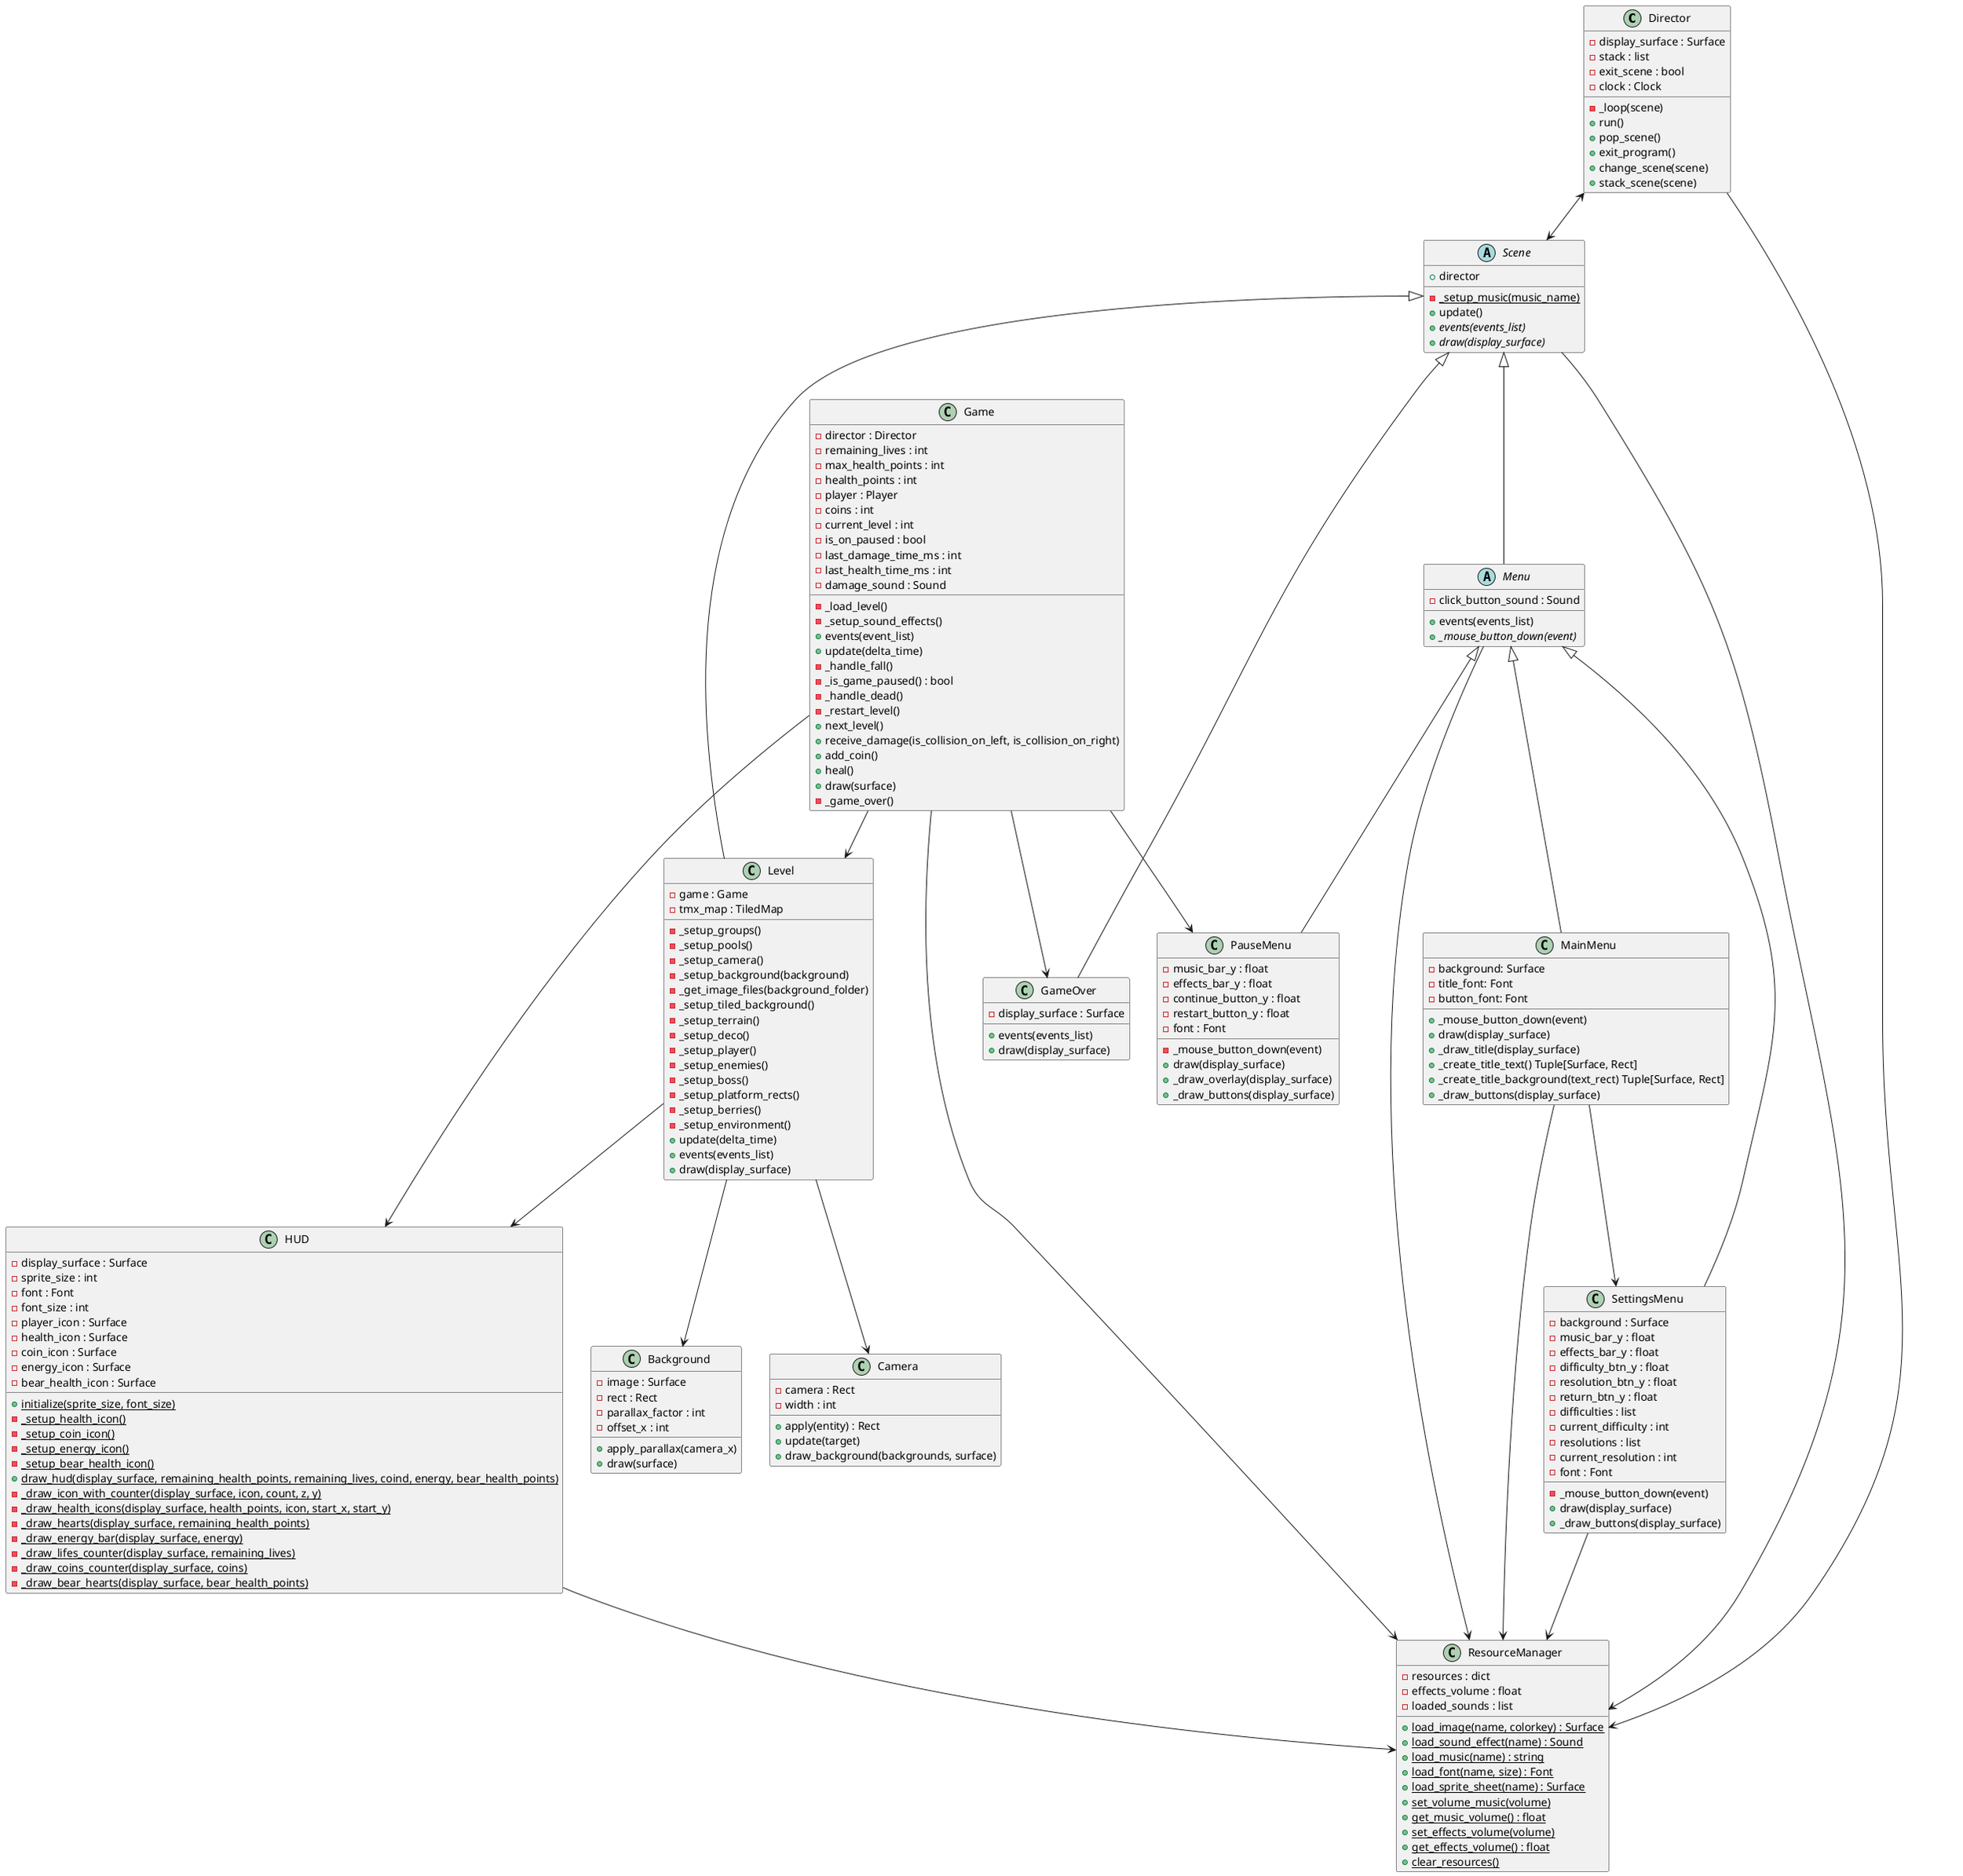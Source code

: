 @startuml Class Diagram Director
class Director {
    - display_surface : Surface
    - stack : list
    - exit_scene : bool
    - clock : Clock
    - _loop(scene)
    + run()
    + pop_scene()
    + exit_program()
    + change_scene(scene)
    + stack_scene(scene)
}

abstract class Scene {
    + director
    - {static} _setup_music(music_name)
    + update()
    + events(events_list) {abstract}
    + draw(display_surface) {abstract}
}

class Level {
    - game : Game
    - tmx_map : TiledMap
    - _setup_groups()
    - _setup_pools()
    - _setup_camera()
    - _setup_background(background)
    - _get_image_files(background_folder)
    - _setup_tiled_background()
    - _setup_terrain()
    - _setup_deco() 
    - _setup_player()
    - _setup_enemies()
    - _setup_boss()
    - _setup_platform_rects()
    - _setup_berries()
    - _setup_environment()
    + update(delta_time)
    + events(events_list)
    + draw(display_surface)
}

class GameOver {
    - display_surface : Surface
    + events(events_list)
    + draw(display_surface)
}

class Camera {
    - camera : Rect
    - width : int
    + apply(entity) : Rect
    + update(target)
    + draw_background(backgrounds, surface)
}

class Background {
    - image : Surface
    - rect : Rect
    - parallax_factor : int
    - offset_x : int
    + apply_parallax(camera_x)
    + draw(surface)
}

abstract class Menu {
    - click_button_sound : Sound
    + events(events_list)
    + _mouse_button_down(event) {abstract}
}

class MainMenu {
    - background: Surface
    - title_font: Font
    - button_font: Font
    + _mouse_button_down(event)
    + draw(display_surface)
    + _draw_title(display_surface)
    + _create_title_text() Tuple[Surface, Rect]
    + _create_title_background(text_rect) Tuple[Surface, Rect]
    + _draw_buttons(display_surface)
}

class PauseMenu {
    - music_bar_y : float 
    - effects_bar_y : float
    - continue_button_y : float
    - restart_button_y : float
    - font : Font
    - _mouse_button_down(event)
    + draw(display_surface)
    + _draw_overlay(display_surface)
    + _draw_buttons(display_surface)
}

class SettingsMenu {
    - background : Surface
    - music_bar_y : float
    - effects_bar_y : float
    - difficulty_btn_y : float
    - resolution_btn_y : float
    - return_btn_y : float
    - difficulties : list
    - current_difficulty : int
    - resolutions : list
    - current_resolution : int
    - font : Font
    - _mouse_button_down(event)
    + draw(display_surface)
    + _draw_buttons(display_surface)
}

class HUD {
    - display_surface : Surface
    - sprite_size : int
    - font : Font
    - font_size : int
    - player_icon : Surface
    - health_icon : Surface
    - coin_icon : Surface
    - energy_icon : Surface
    - bear_health_icon : Surface
    + {static} initialize(sprite_size, font_size)
    - {static} _setup_health_icon()
    - {static} _setup_coin_icon()
    - {static} _setup_energy_icon()
    - {static} _setup_bear_health_icon()
    + {static} draw_hud(display_surface, remaining_health_points, remaining_lives, coind, energy, bear_health_points)
    - {static} _draw_icon_with_counter(display_surface, icon, count, z, y)
    - {static} _draw_health_icons(display_surface, health_points, icon, start_x, start_y)
    - {static} _draw_hearts(display_surface, remaining_health_points)
    - {static} _draw_energy_bar(display_surface, energy)
    - {static} _draw_lifes_counter(display_surface, remaining_lives)
    - {static} _draw_coins_counter(display_surface, coins)
    - {static} _draw_bear_hearts(display_surface, bear_health_points)
}

class Game {
    - director : Director
    - remaining_lives : int
    - max_health_points : int 
    - health_points : int
    - player : Player
    - coins : int
    - current_level : int
    - is_on_paused : bool
    - last_damage_time_ms : int
    - last_health_time_ms : int
    - damage_sound : Sound
    - _load_level()
    - _setup_sound_effects()
    + events(event_list)
    + update(delta_time)
    - _handle_fall()
    - _is_game_paused() : bool
    - _handle_dead()
    - _restart_level()
    + next_level()
    + receive_damage(is_collision_on_left, is_collision_on_right)
    + add_coin()
    + heal()
    + draw(surface)
    - _game_over()
}

class ResourceManager {
    - resources : dict
    - effects_volume : float
    - loaded_sounds : list
    + {static} load_image(name, colorkey) : Surface
    + {static} load_sound_effect(name) : Sound
    + {static} load_music(name) : string
    + {static} load_font(name, size) : Font
    + {static} load_sprite_sheet(name) : Surface
    + {static} set_volume_music(volume)
    + {static} get_music_volume() : float
    + {static} set_effects_volume(volume)
    + {static} get_effects_volume() : float
    + {static} clear_resources()
}

Director <--> Scene
Director --> ResourceManager
Scene --> ResourceManager
Scene <|-- Level
Scene <|-- GameOver
Level --> Camera
Level --> Background
Level --> HUD
Scene <|-- Menu
Menu --> ResourceManager
Menu <|-- MainMenu
MainMenu --> ResourceManager
MainMenu --> SettingsMenu
Menu <|-- PauseMenu
Menu <|-- SettingsMenu
SettingsMenu --> ResourceManager
HUD --> ResourceManager
Game --> Level
Game --> GameOver
Game --> ResourceManager
Game --> HUD
Game --> PauseMenu

@enduml